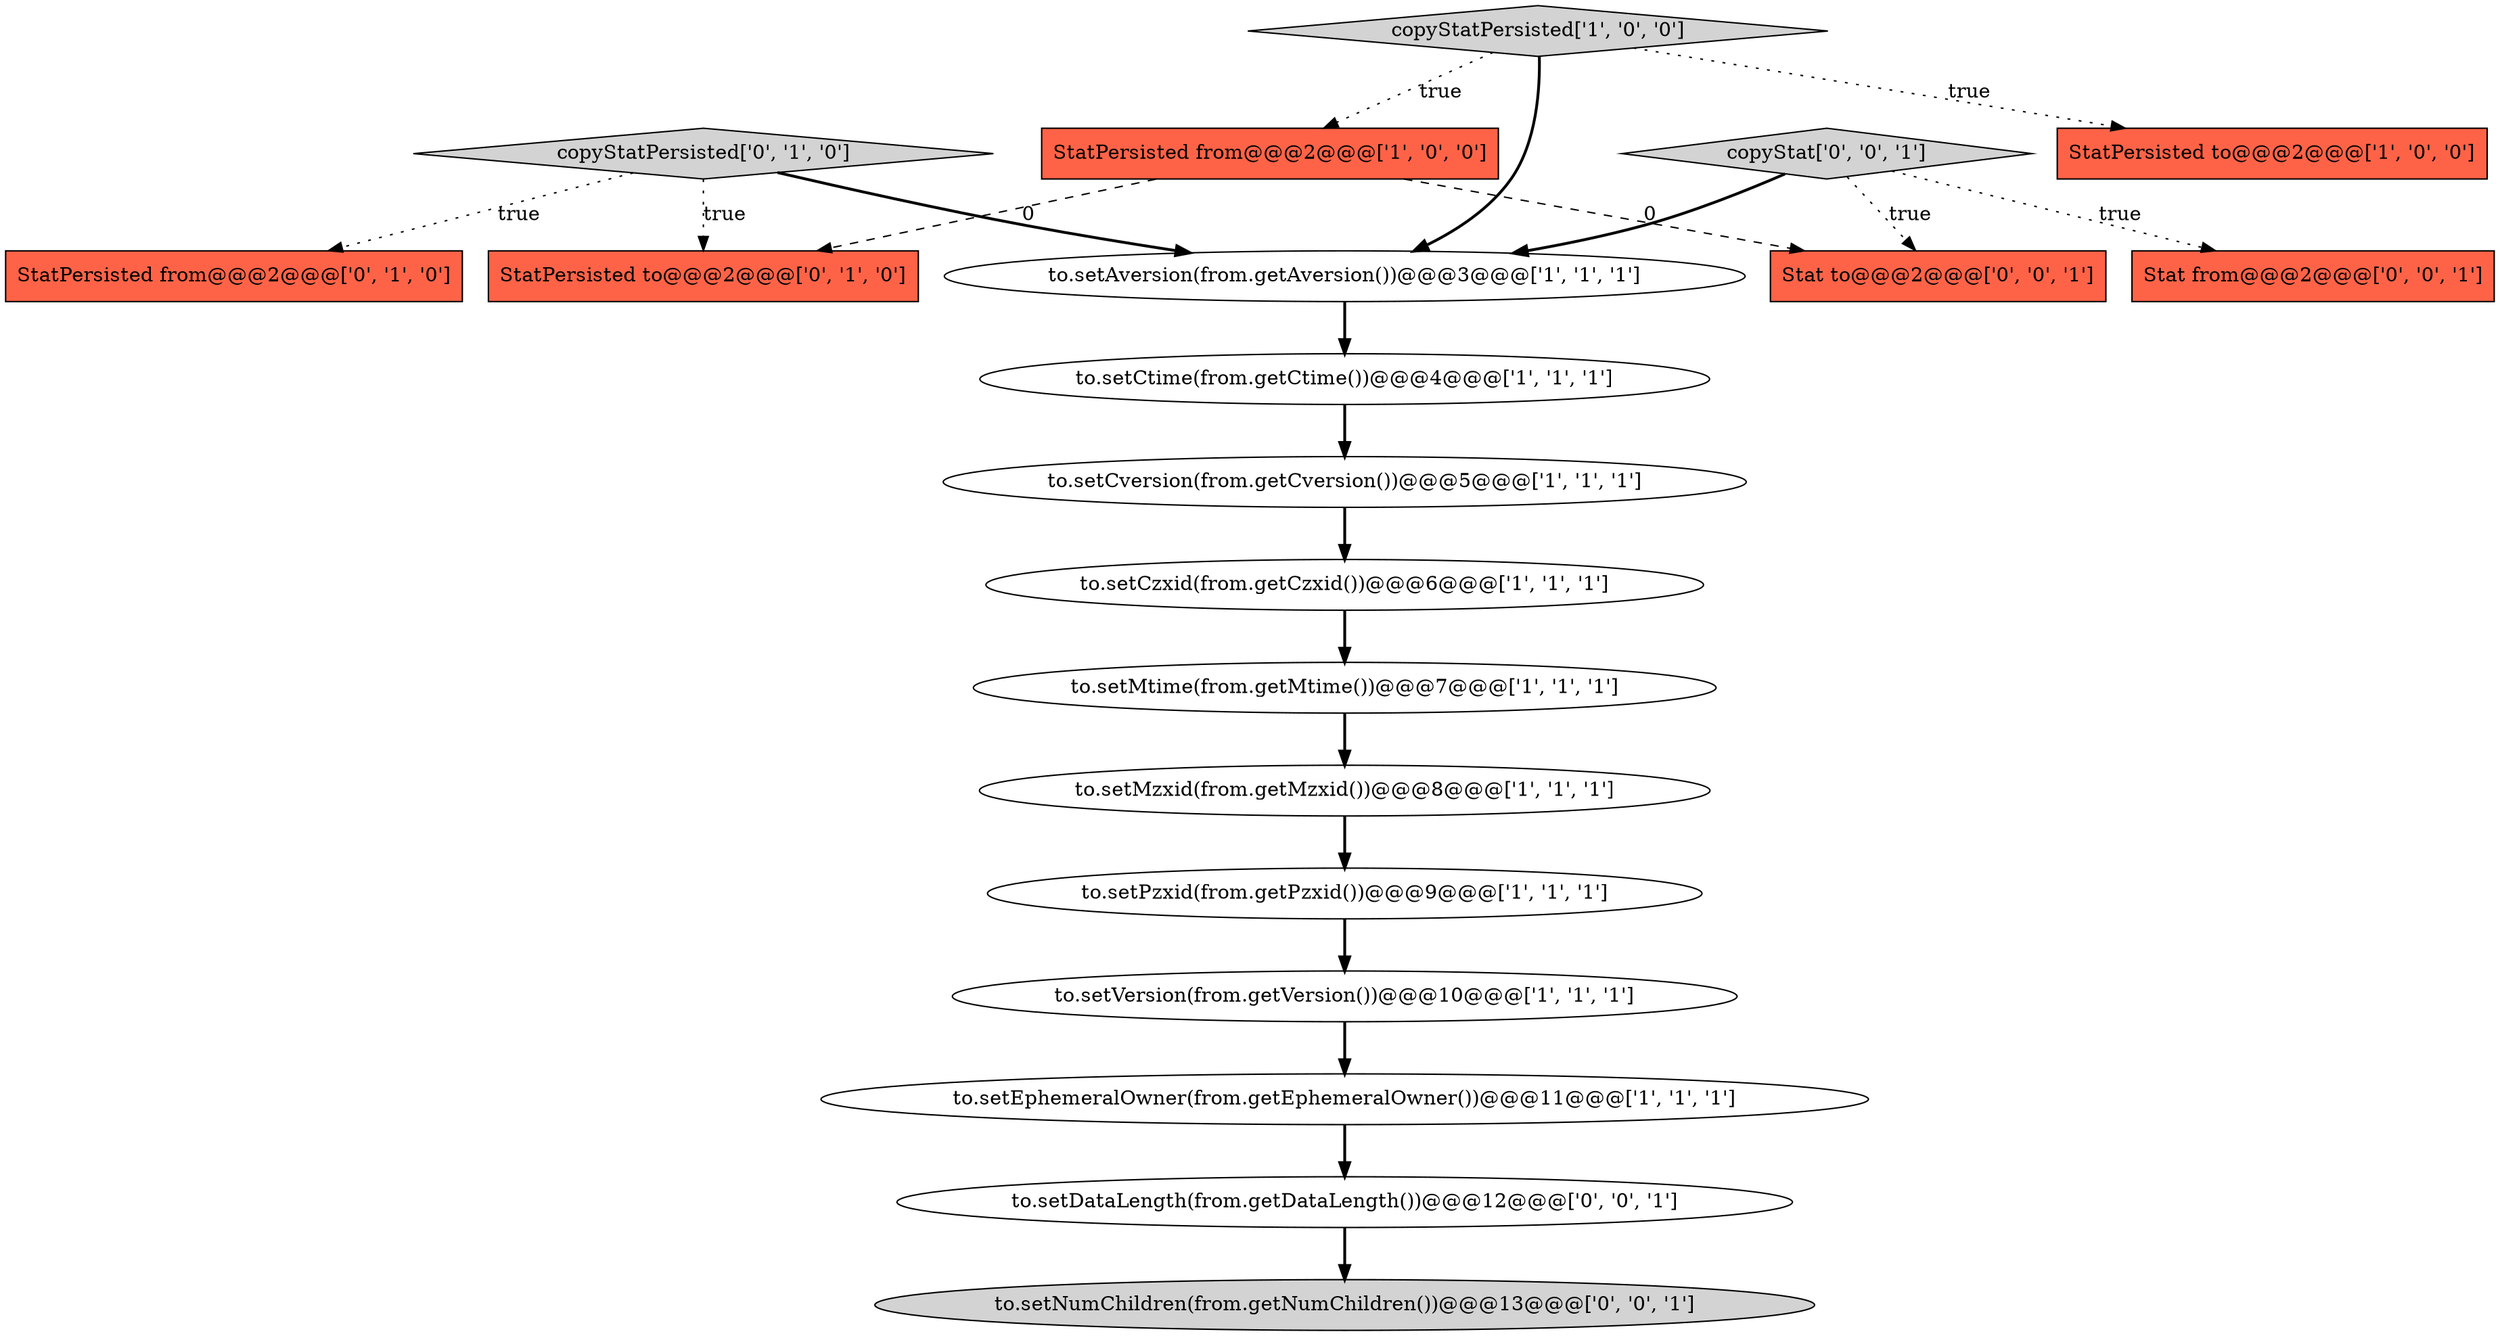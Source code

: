 digraph {
14 [style = filled, label = "StatPersisted to@@@2@@@['0', '1', '0']", fillcolor = tomato, shape = box image = "AAA1AAABBB2BBB"];
15 [style = filled, label = "to.setDataLength(from.getDataLength())@@@12@@@['0', '0', '1']", fillcolor = white, shape = ellipse image = "AAA0AAABBB3BBB"];
16 [style = filled, label = "Stat from@@@2@@@['0', '0', '1']", fillcolor = tomato, shape = box image = "AAA0AAABBB3BBB"];
6 [style = filled, label = "StatPersisted to@@@2@@@['1', '0', '0']", fillcolor = tomato, shape = box image = "AAA0AAABBB1BBB"];
10 [style = filled, label = "to.setMtime(from.getMtime())@@@7@@@['1', '1', '1']", fillcolor = white, shape = ellipse image = "AAA0AAABBB1BBB"];
5 [style = filled, label = "to.setCzxid(from.getCzxid())@@@6@@@['1', '1', '1']", fillcolor = white, shape = ellipse image = "AAA0AAABBB1BBB"];
19 [style = filled, label = "to.setNumChildren(from.getNumChildren())@@@13@@@['0', '0', '1']", fillcolor = lightgray, shape = ellipse image = "AAA0AAABBB3BBB"];
12 [style = filled, label = "StatPersisted from@@@2@@@['0', '1', '0']", fillcolor = tomato, shape = box image = "AAA0AAABBB2BBB"];
13 [style = filled, label = "copyStatPersisted['0', '1', '0']", fillcolor = lightgray, shape = diamond image = "AAA0AAABBB2BBB"];
7 [style = filled, label = "to.setAversion(from.getAversion())@@@3@@@['1', '1', '1']", fillcolor = white, shape = ellipse image = "AAA0AAABBB1BBB"];
17 [style = filled, label = "copyStat['0', '0', '1']", fillcolor = lightgray, shape = diamond image = "AAA0AAABBB3BBB"];
11 [style = filled, label = "to.setEphemeralOwner(from.getEphemeralOwner())@@@11@@@['1', '1', '1']", fillcolor = white, shape = ellipse image = "AAA0AAABBB1BBB"];
18 [style = filled, label = "Stat to@@@2@@@['0', '0', '1']", fillcolor = tomato, shape = box image = "AAA0AAABBB3BBB"];
4 [style = filled, label = "to.setCversion(from.getCversion())@@@5@@@['1', '1', '1']", fillcolor = white, shape = ellipse image = "AAA0AAABBB1BBB"];
1 [style = filled, label = "to.setMzxid(from.getMzxid())@@@8@@@['1', '1', '1']", fillcolor = white, shape = ellipse image = "AAA0AAABBB1BBB"];
2 [style = filled, label = "copyStatPersisted['1', '0', '0']", fillcolor = lightgray, shape = diamond image = "AAA0AAABBB1BBB"];
3 [style = filled, label = "to.setCtime(from.getCtime())@@@4@@@['1', '1', '1']", fillcolor = white, shape = ellipse image = "AAA0AAABBB1BBB"];
0 [style = filled, label = "to.setPzxid(from.getPzxid())@@@9@@@['1', '1', '1']", fillcolor = white, shape = ellipse image = "AAA0AAABBB1BBB"];
8 [style = filled, label = "to.setVersion(from.getVersion())@@@10@@@['1', '1', '1']", fillcolor = white, shape = ellipse image = "AAA0AAABBB1BBB"];
9 [style = filled, label = "StatPersisted from@@@2@@@['1', '0', '0']", fillcolor = tomato, shape = box image = "AAA1AAABBB1BBB"];
5->10 [style = bold, label=""];
17->18 [style = dotted, label="true"];
13->12 [style = dotted, label="true"];
9->18 [style = dashed, label="0"];
1->0 [style = bold, label=""];
15->19 [style = bold, label=""];
3->4 [style = bold, label=""];
7->3 [style = bold, label=""];
11->15 [style = bold, label=""];
17->16 [style = dotted, label="true"];
17->7 [style = bold, label=""];
9->14 [style = dashed, label="0"];
2->9 [style = dotted, label="true"];
2->6 [style = dotted, label="true"];
13->7 [style = bold, label=""];
0->8 [style = bold, label=""];
2->7 [style = bold, label=""];
13->14 [style = dotted, label="true"];
10->1 [style = bold, label=""];
8->11 [style = bold, label=""];
4->5 [style = bold, label=""];
}
